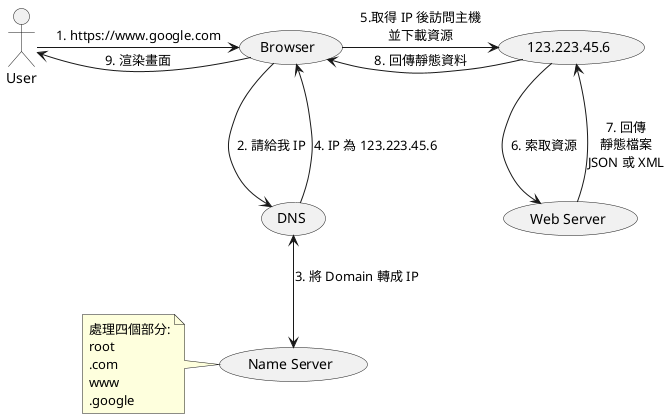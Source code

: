 @startuml
User -> (Browser): 1. https://www.google.com
(Browser) -down-> (DNS): 2. 請給我 IP
(DNS) <--> (Name Server): 3. 將 Domain 轉成 IP
(DNS) --> (Browser): 4. IP 為 123.223.45.6
(Browser) -right-> (123.223.45.6): 5.取得 IP 後訪問主機\n並下載資源
(123.223.45.6) --> (Web Server): 6. 索取資源
(Web Server) -right-> (123.223.45.6): 7. 回傳\n靜態檔案\nJSON 或 XML
(123.223.45.6) -> (Browser): 8. 回傳靜態資料
(Browser) -right-> User: 9. 渲染畫面
note left of (Name Server)
  處理四個部分:
  root
  .com
  www
  .google
end note
@enduml
